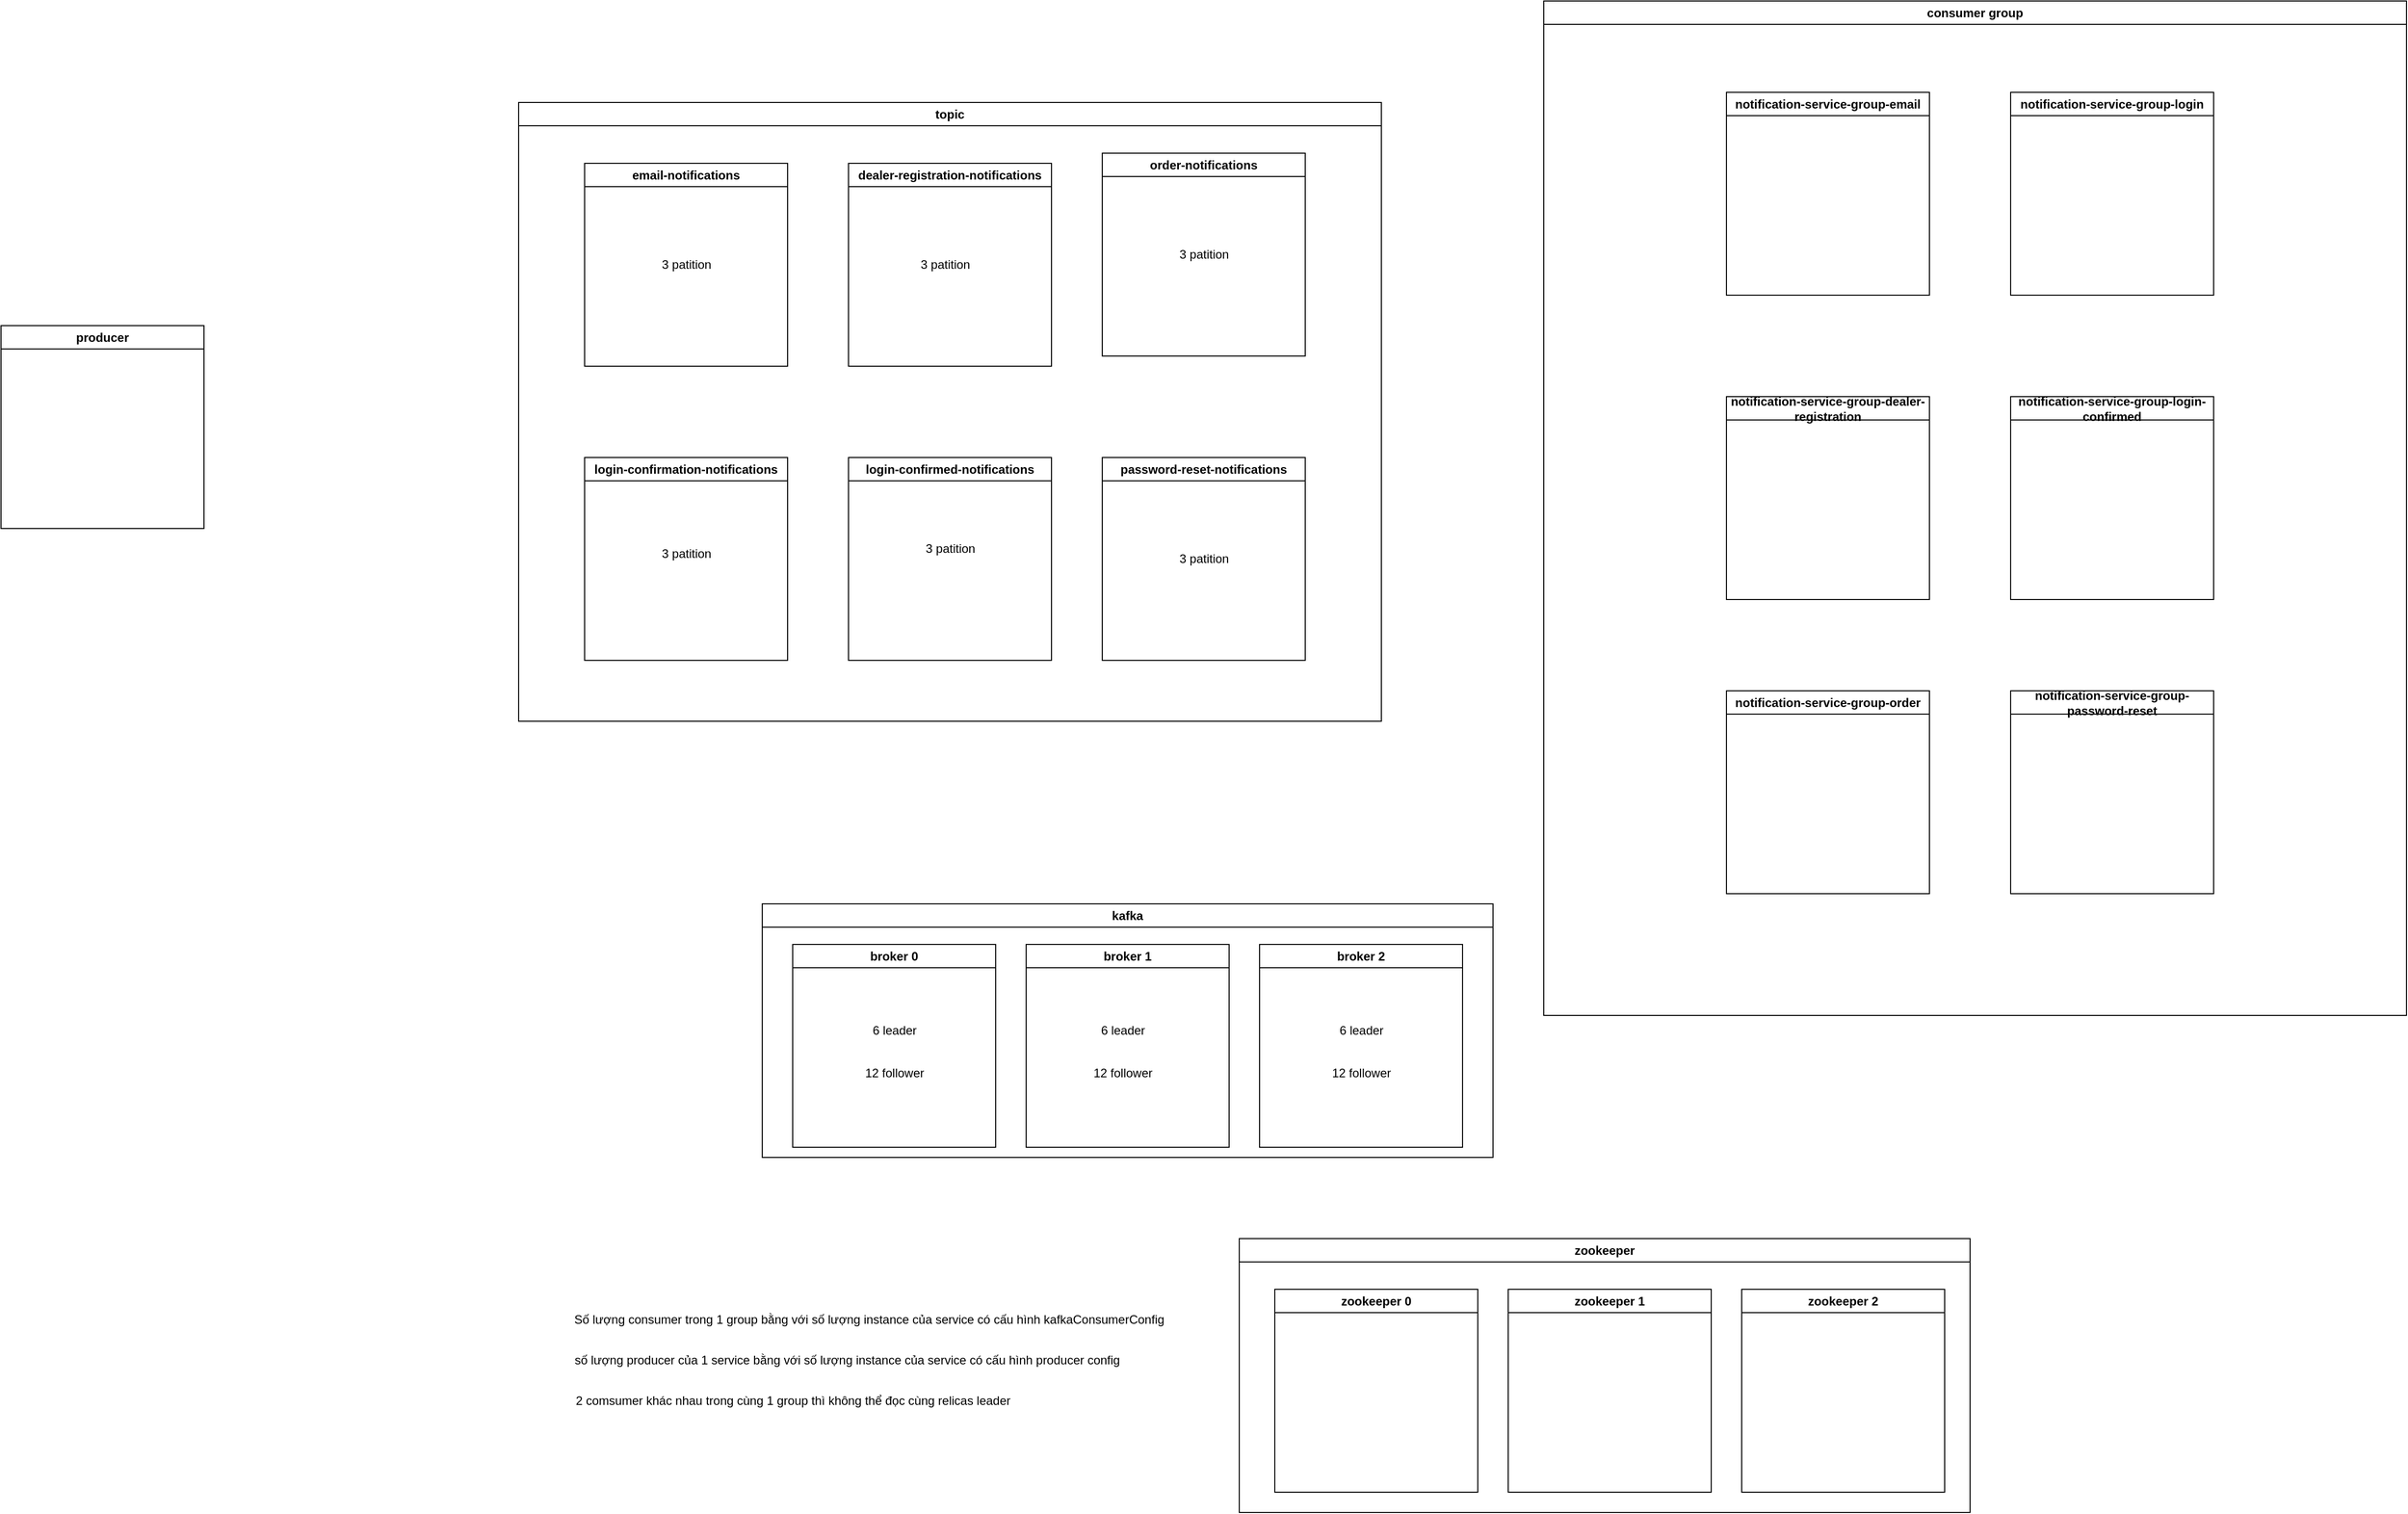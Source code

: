 <mxfile>
    <diagram id="BpZ5Loo_GtrI-DIYOTjw" name="Page-1">
        <mxGraphModel dx="3310" dy="2977" grid="1" gridSize="10" guides="1" tooltips="1" connect="1" arrows="1" fold="1" page="1" pageScale="1" pageWidth="850" pageHeight="1100" math="0" shadow="0">
            <root>
                <mxCell id="0"/>
                <mxCell id="1" parent="0"/>
                <mxCell id="45" value="2 comsumer khác nhau trong cùng 1 group thì không thể đọc cùng relicas leader" style="text;html=1;align=center;verticalAlign=middle;resizable=0;points=[];autosize=1;strokeColor=none;fillColor=none;" parent="1" vertex="1">
                    <mxGeometry x="125" y="575" width="450" height="30" as="geometry"/>
                </mxCell>
                <mxCell id="56" value="consumer group" style="swimlane;whiteSpace=wrap;html=1;" parent="1" vertex="1">
                    <mxGeometry x="1090" y="-790" width="850" height="1000" as="geometry"/>
                </mxCell>
                <mxCell id="47" value="notification-service-group-email" style="swimlane;whiteSpace=wrap;html=1;" parent="56" vertex="1">
                    <mxGeometry x="180" y="90" width="200" height="200" as="geometry"/>
                </mxCell>
                <mxCell id="48" value="notification-service-group-dealer-registration" style="swimlane;whiteSpace=wrap;html=1;startSize=23;" parent="56" vertex="1">
                    <mxGeometry x="180" y="390" width="200" height="200" as="geometry"/>
                </mxCell>
                <mxCell id="49" value="notification-service-group-password-reset" style="swimlane;whiteSpace=wrap;html=1;startSize=23;" parent="56" vertex="1">
                    <mxGeometry x="460" y="680" width="200" height="200" as="geometry"/>
                </mxCell>
                <mxCell id="50" value="notification-service-group-login-confirmed" style="swimlane;whiteSpace=wrap;html=1;startSize=23;" parent="56" vertex="1">
                    <mxGeometry x="460" y="390" width="200" height="200" as="geometry"/>
                </mxCell>
                <mxCell id="51" value="notification-service-group-login" style="swimlane;whiteSpace=wrap;html=1;startSize=23;" parent="56" vertex="1">
                    <mxGeometry x="460" y="90" width="200" height="200" as="geometry"/>
                </mxCell>
                <mxCell id="52" value="notification-service-group-order" style="swimlane;whiteSpace=wrap;html=1;startSize=23;" parent="56" vertex="1">
                    <mxGeometry x="180" y="680" width="200" height="200" as="geometry"/>
                </mxCell>
                <mxCell id="57" value="topic" style="swimlane;whiteSpace=wrap;html=1;" parent="1" vertex="1">
                    <mxGeometry x="80" y="-690" width="850" height="610" as="geometry"/>
                </mxCell>
                <mxCell id="6" value="email-notifications" style="swimlane;whiteSpace=wrap;html=1;" parent="57" vertex="1">
                    <mxGeometry x="65" y="60" width="200" height="200" as="geometry"/>
                </mxCell>
                <mxCell id="38" value="3 patition" style="text;html=1;align=center;verticalAlign=middle;resizable=0;points=[];autosize=1;strokeColor=none;fillColor=none;" parent="6" vertex="1">
                    <mxGeometry x="65" y="85" width="70" height="30" as="geometry"/>
                </mxCell>
                <mxCell id="7" value="dealer-registration-notifications" style="swimlane;whiteSpace=wrap;html=1;" parent="57" vertex="1">
                    <mxGeometry x="325" y="60" width="200" height="200" as="geometry"/>
                </mxCell>
                <mxCell id="37" value="3 patition" style="text;html=1;align=center;verticalAlign=middle;resizable=0;points=[];autosize=1;strokeColor=none;fillColor=none;" parent="7" vertex="1">
                    <mxGeometry x="60" y="85" width="70" height="30" as="geometry"/>
                </mxCell>
                <mxCell id="8" value="password-reset-notifications" style="swimlane;whiteSpace=wrap;html=1;" parent="57" vertex="1">
                    <mxGeometry x="575" y="350" width="200" height="200" as="geometry"/>
                </mxCell>
                <mxCell id="33" value="3 patition" style="text;html=1;align=center;verticalAlign=middle;resizable=0;points=[];autosize=1;strokeColor=none;fillColor=none;" parent="8" vertex="1">
                    <mxGeometry x="65" y="85" width="70" height="30" as="geometry"/>
                </mxCell>
                <mxCell id="9" value="order-notifications" style="swimlane;whiteSpace=wrap;html=1;" parent="57" vertex="1">
                    <mxGeometry x="575" y="50" width="200" height="200" as="geometry"/>
                </mxCell>
                <mxCell id="36" value="3 patition" style="text;html=1;align=center;verticalAlign=middle;resizable=0;points=[];autosize=1;strokeColor=none;fillColor=none;" parent="9" vertex="1">
                    <mxGeometry x="65" y="85" width="70" height="30" as="geometry"/>
                </mxCell>
                <mxCell id="10" value="login-confirmed-notifications" style="swimlane;whiteSpace=wrap;html=1;" parent="57" vertex="1">
                    <mxGeometry x="325" y="350" width="200" height="200" as="geometry"/>
                </mxCell>
                <mxCell id="34" value="3 patition" style="text;html=1;align=center;verticalAlign=middle;resizable=0;points=[];autosize=1;strokeColor=none;fillColor=none;" parent="10" vertex="1">
                    <mxGeometry x="65" y="75" width="70" height="30" as="geometry"/>
                </mxCell>
                <mxCell id="11" value="login-confirmation-notifications" style="swimlane;whiteSpace=wrap;html=1;" parent="57" vertex="1">
                    <mxGeometry x="65" y="350" width="200" height="200" as="geometry"/>
                </mxCell>
                <mxCell id="35" value="3 patition" style="text;html=1;align=center;verticalAlign=middle;resizable=0;points=[];autosize=1;strokeColor=none;fillColor=none;" parent="11" vertex="1">
                    <mxGeometry x="65" y="80" width="70" height="30" as="geometry"/>
                </mxCell>
                <mxCell id="58" value="kafka" style="swimlane;whiteSpace=wrap;html=1;" parent="1" vertex="1">
                    <mxGeometry x="320" y="100" width="720" height="250" as="geometry"/>
                </mxCell>
                <mxCell id="30" value="broker 0" style="swimlane;whiteSpace=wrap;html=1;" parent="58" vertex="1">
                    <mxGeometry x="30" y="40" width="200" height="200" as="geometry"/>
                </mxCell>
                <mxCell id="43" value="6 leader" style="text;html=1;align=center;verticalAlign=middle;resizable=0;points=[];autosize=1;strokeColor=none;fillColor=none;" parent="30" vertex="1">
                    <mxGeometry x="65" y="70" width="70" height="30" as="geometry"/>
                </mxCell>
                <mxCell id="44" value="12 follower" style="text;html=1;align=center;verticalAlign=middle;resizable=0;points=[];autosize=1;strokeColor=none;fillColor=none;" parent="30" vertex="1">
                    <mxGeometry x="60" y="112" width="80" height="30" as="geometry"/>
                </mxCell>
                <mxCell id="31" value="broker 1" style="swimlane;whiteSpace=wrap;html=1;" parent="58" vertex="1">
                    <mxGeometry x="260" y="40" width="200" height="200" as="geometry"/>
                </mxCell>
                <mxCell id="41" value="6 leader" style="text;html=1;align=center;verticalAlign=middle;resizable=0;points=[];autosize=1;strokeColor=none;fillColor=none;" parent="31" vertex="1">
                    <mxGeometry x="60" y="70" width="70" height="30" as="geometry"/>
                </mxCell>
                <mxCell id="42" value="12 follower" style="text;html=1;align=center;verticalAlign=middle;resizable=0;points=[];autosize=1;strokeColor=none;fillColor=none;" parent="31" vertex="1">
                    <mxGeometry x="55" y="112" width="80" height="30" as="geometry"/>
                </mxCell>
                <mxCell id="32" value="broker 2" style="swimlane;whiteSpace=wrap;html=1;" parent="58" vertex="1">
                    <mxGeometry x="490" y="40" width="200" height="200" as="geometry"/>
                </mxCell>
                <mxCell id="39" value="6 leader" style="text;html=1;align=center;verticalAlign=middle;resizable=0;points=[];autosize=1;strokeColor=none;fillColor=none;" parent="32" vertex="1">
                    <mxGeometry x="65" y="70" width="70" height="30" as="geometry"/>
                </mxCell>
                <mxCell id="40" value="12 follower" style="text;html=1;align=center;verticalAlign=middle;resizable=0;points=[];autosize=1;strokeColor=none;fillColor=none;" parent="32" vertex="1">
                    <mxGeometry x="60" y="112" width="80" height="30" as="geometry"/>
                </mxCell>
                <mxCell id="59" value="zookeeper" style="swimlane;whiteSpace=wrap;html=1;" parent="1" vertex="1">
                    <mxGeometry x="790" y="430" width="720" height="270" as="geometry"/>
                </mxCell>
                <mxCell id="55" value="zookeeper 0" style="swimlane;whiteSpace=wrap;html=1;" parent="59" vertex="1">
                    <mxGeometry x="35" y="50" width="200" height="200" as="geometry"/>
                </mxCell>
                <mxCell id="54" value="&lt;span style=&quot;color: rgb(0, 0, 0);&quot;&gt;zookeeper 1&lt;/span&gt;" style="swimlane;whiteSpace=wrap;html=1;" parent="59" vertex="1">
                    <mxGeometry x="265" y="50" width="200" height="200" as="geometry"/>
                </mxCell>
                <mxCell id="53" value="&lt;span style=&quot;color: rgb(0, 0, 0);&quot;&gt;zookeeper 2&lt;/span&gt;" style="swimlane;whiteSpace=wrap;html=1;" parent="59" vertex="1">
                    <mxGeometry x="495" y="50" width="200" height="200" as="geometry"/>
                </mxCell>
                <mxCell id="60" value="producer" style="swimlane;whiteSpace=wrap;html=1;" parent="1" vertex="1">
                    <mxGeometry x="-430" y="-470" width="200" height="200" as="geometry"/>
                </mxCell>
                <mxCell id="61" value="số lượng producer của 1 service bằng với số lượng instance của service có cấu hình producer config&amp;nbsp;" style="text;html=1;align=center;verticalAlign=middle;resizable=0;points=[];autosize=1;strokeColor=none;fillColor=none;" parent="1" vertex="1">
                    <mxGeometry x="125" y="535" width="560" height="30" as="geometry"/>
                </mxCell>
                <mxCell id="62" value="Số lượng consumer trong 1 group bằng với số lượng instance của service có cấu hình kafkaConsumerConfig" style="text;html=1;align=center;verticalAlign=middle;resizable=0;points=[];autosize=1;strokeColor=none;fillColor=none;" parent="1" vertex="1">
                    <mxGeometry x="125" y="495" width="600" height="30" as="geometry"/>
                </mxCell>
            </root>
        </mxGraphModel>
    </diagram>
</mxfile>